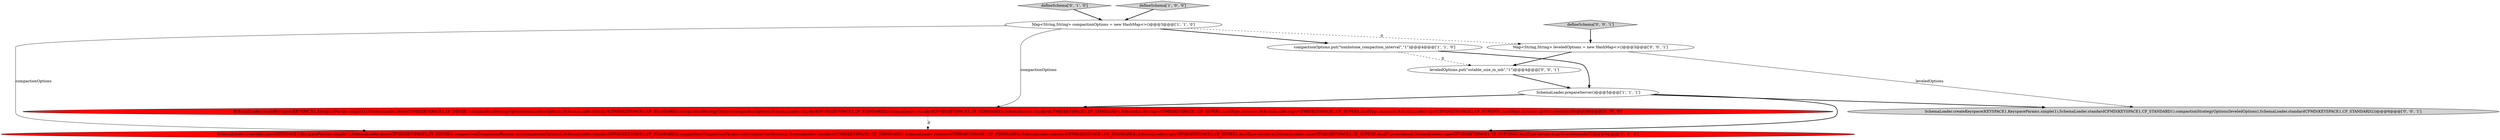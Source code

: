 digraph {
9 [style = filled, label = "defineSchema['0', '0', '1']", fillcolor = lightgray, shape = diamond image = "AAA0AAABBB3BBB"];
0 [style = filled, label = "Map<String,String> compactionOptions = new HashMap<>()@@@3@@@['1', '1', '0']", fillcolor = white, shape = ellipse image = "AAA0AAABBB1BBB"];
6 [style = filled, label = "SchemaLoader.createKeyspace(KEYSPACE1,KeyspaceParams.simple(1),SchemaLoader.denseCFMD(KEYSPACE1,CF_DENSE1).compaction(CompactionParams.scts(compactionOptions)),SchemaLoader.standardCFMD(KEYSPACE1,CF_STANDARD1).compaction(CompactionParams.scts(compactionOptions)),SchemaLoader.standardCFMD(KEYSPACE1,CF_STANDARD2),SchemaLoader.standardCFMD(KEYSPACE1,CF_STANDARD3),SchemaLoader.standardCFMD(KEYSPACE1,CF_STANDARD4),SchemaLoader.superCFMD(KEYSPACE1,CF_SUPER1,AsciiType.instance),SchemaLoader.superCFMD(KEYSPACE1,CF_SUPER5,AsciiType.instance),SchemaLoader.superCFMD(KEYSPACE1,CF_SUPERGC,AsciiType.instance).gcGraceSeconds(0))@@@6@@@['0', '1', '0']", fillcolor = red, shape = ellipse image = "AAA1AAABBB2BBB"];
7 [style = filled, label = "leveledOptions.put(\"sstable_size_in_mb\",\"1\")@@@4@@@['0', '0', '1']", fillcolor = white, shape = ellipse image = "AAA0AAABBB3BBB"];
1 [style = filled, label = "SchemaLoader.createKeyspace(KEYSPACE1,KeyspaceParams.simple(1),SchemaLoader.denseCFMD(KEYSPACE1,CF_DENSE1).compactionStrategyOptions(compactionOptions),SchemaLoader.standardCFMD(KEYSPACE1,CF_STANDARD1).compactionStrategyOptions(compactionOptions),SchemaLoader.standardCFMD(KEYSPACE1,CF_STANDARD2),SchemaLoader.standardCFMD(KEYSPACE1,CF_STANDARD3),SchemaLoader.standardCFMD(KEYSPACE1,CF_STANDARD4),SchemaLoader.superCFMD(KEYSPACE1,CF_SUPER1,AsciiType.instance),SchemaLoader.superCFMD(KEYSPACE1,CF_SUPER5,AsciiType.instance),SchemaLoader.superCFMD(KEYSPACE1,CF_SUPERGC,AsciiType.instance).gcGraceSeconds(0))@@@6@@@['1', '0', '0']", fillcolor = red, shape = ellipse image = "AAA1AAABBB1BBB"];
2 [style = filled, label = "compactionOptions.put(\"tombstone_compaction_interval\",\"1\")@@@4@@@['1', '1', '0']", fillcolor = white, shape = ellipse image = "AAA0AAABBB1BBB"];
5 [style = filled, label = "defineSchema['0', '1', '0']", fillcolor = lightgray, shape = diamond image = "AAA0AAABBB2BBB"];
3 [style = filled, label = "defineSchema['1', '0', '0']", fillcolor = lightgray, shape = diamond image = "AAA0AAABBB1BBB"];
4 [style = filled, label = "SchemaLoader.prepareServer()@@@5@@@['1', '1', '1']", fillcolor = white, shape = ellipse image = "AAA0AAABBB1BBB"];
8 [style = filled, label = "SchemaLoader.createKeyspace(KEYSPACE1,KeyspaceParams.simple(1),SchemaLoader.standardCFMD(KEYSPACE1,CF_STANDARD1).compactionStrategyOptions(leveledOptions),SchemaLoader.standardCFMD(KEYSPACE1,CF_STANDARD2))@@@6@@@['0', '0', '1']", fillcolor = lightgray, shape = ellipse image = "AAA0AAABBB3BBB"];
10 [style = filled, label = "Map<String,String> leveledOptions = new HashMap<>()@@@3@@@['0', '0', '1']", fillcolor = white, shape = ellipse image = "AAA0AAABBB3BBB"];
0->1 [style = solid, label="compactionOptions"];
0->6 [style = solid, label="compactionOptions"];
10->8 [style = solid, label="leveledOptions"];
4->8 [style = bold, label=""];
4->1 [style = bold, label=""];
7->4 [style = bold, label=""];
9->10 [style = bold, label=""];
5->0 [style = bold, label=""];
2->7 [style = dashed, label="0"];
2->4 [style = bold, label=""];
4->6 [style = bold, label=""];
10->7 [style = bold, label=""];
1->6 [style = dashed, label="0"];
0->10 [style = dashed, label="0"];
3->0 [style = bold, label=""];
0->2 [style = bold, label=""];
}
